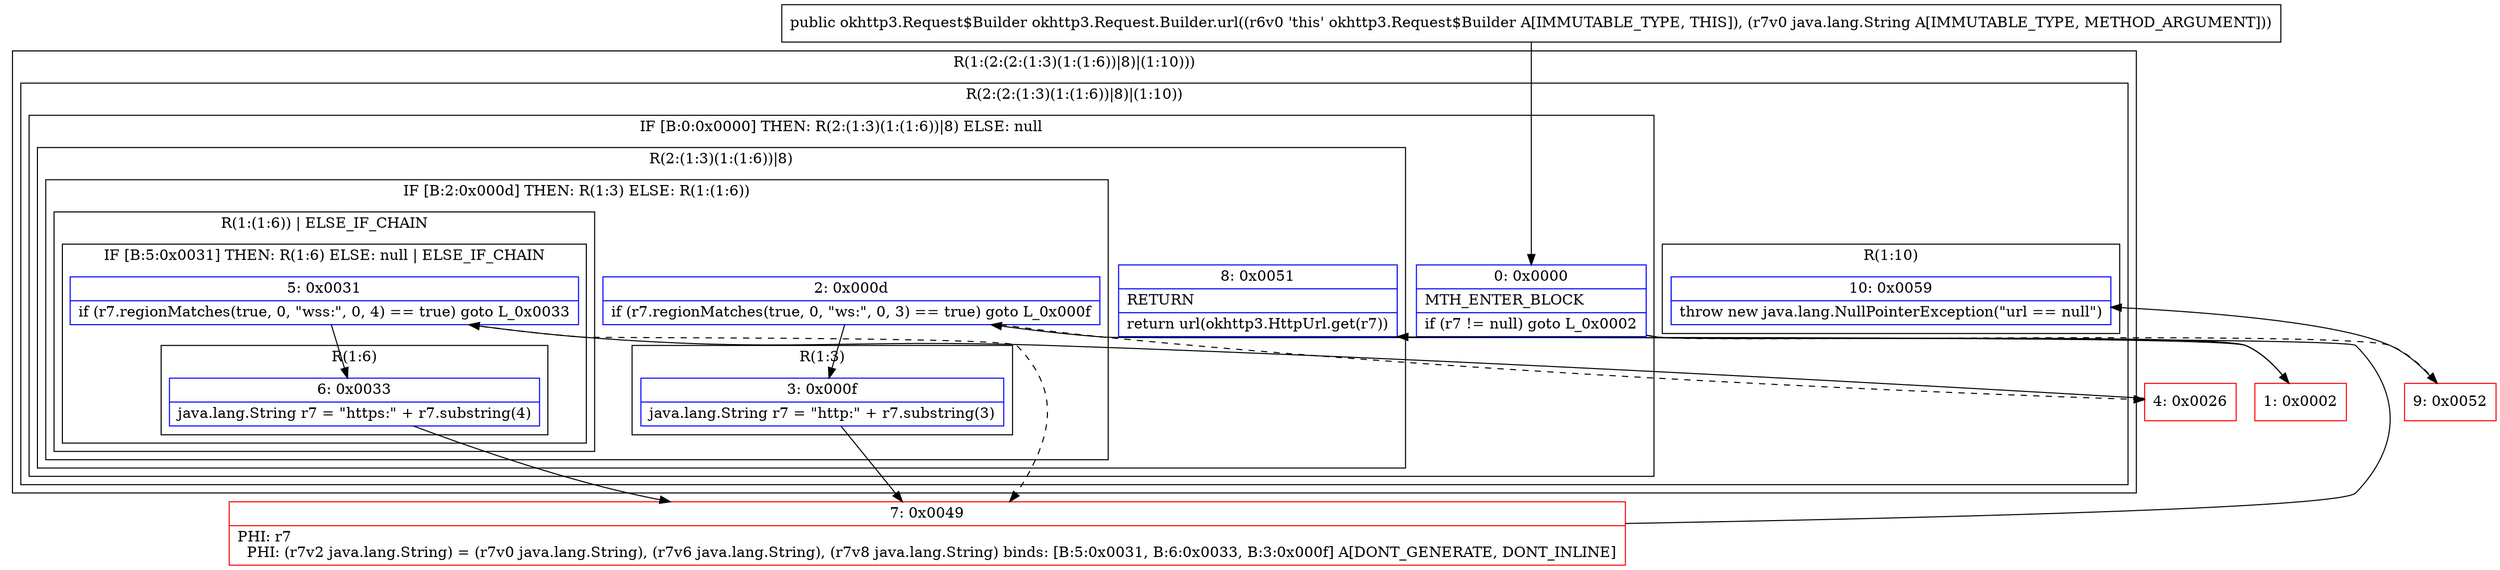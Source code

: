 digraph "CFG forokhttp3.Request.Builder.url(Ljava\/lang\/String;)Lokhttp3\/Request$Builder;" {
subgraph cluster_Region_173076261 {
label = "R(1:(2:(2:(1:3)(1:(1:6))|8)|(1:10)))";
node [shape=record,color=blue];
subgraph cluster_Region_543769921 {
label = "R(2:(2:(1:3)(1:(1:6))|8)|(1:10))";
node [shape=record,color=blue];
subgraph cluster_IfRegion_1510113773 {
label = "IF [B:0:0x0000] THEN: R(2:(1:3)(1:(1:6))|8) ELSE: null";
node [shape=record,color=blue];
Node_0 [shape=record,label="{0\:\ 0x0000|MTH_ENTER_BLOCK\l|if (r7 != null) goto L_0x0002\l}"];
subgraph cluster_Region_823072674 {
label = "R(2:(1:3)(1:(1:6))|8)";
node [shape=record,color=blue];
subgraph cluster_IfRegion_1017904993 {
label = "IF [B:2:0x000d] THEN: R(1:3) ELSE: R(1:(1:6))";
node [shape=record,color=blue];
Node_2 [shape=record,label="{2\:\ 0x000d|if (r7.regionMatches(true, 0, \"ws:\", 0, 3) == true) goto L_0x000f\l}"];
subgraph cluster_Region_1443030776 {
label = "R(1:3)";
node [shape=record,color=blue];
Node_3 [shape=record,label="{3\:\ 0x000f|java.lang.String r7 = \"http:\" + r7.substring(3)\l}"];
}
subgraph cluster_Region_415303740 {
label = "R(1:(1:6)) | ELSE_IF_CHAIN\l";
node [shape=record,color=blue];
subgraph cluster_IfRegion_1362800257 {
label = "IF [B:5:0x0031] THEN: R(1:6) ELSE: null | ELSE_IF_CHAIN\l";
node [shape=record,color=blue];
Node_5 [shape=record,label="{5\:\ 0x0031|if (r7.regionMatches(true, 0, \"wss:\", 0, 4) == true) goto L_0x0033\l}"];
subgraph cluster_Region_847844144 {
label = "R(1:6)";
node [shape=record,color=blue];
Node_6 [shape=record,label="{6\:\ 0x0033|java.lang.String r7 = \"https:\" + r7.substring(4)\l}"];
}
}
}
}
Node_8 [shape=record,label="{8\:\ 0x0051|RETURN\l|return url(okhttp3.HttpUrl.get(r7))\l}"];
}
}
subgraph cluster_Region_1945962175 {
label = "R(1:10)";
node [shape=record,color=blue];
Node_10 [shape=record,label="{10\:\ 0x0059|throw new java.lang.NullPointerException(\"url == null\")\l}"];
}
}
}
Node_1 [shape=record,color=red,label="{1\:\ 0x0002}"];
Node_4 [shape=record,color=red,label="{4\:\ 0x0026}"];
Node_7 [shape=record,color=red,label="{7\:\ 0x0049|PHI: r7 \l  PHI: (r7v2 java.lang.String) = (r7v0 java.lang.String), (r7v6 java.lang.String), (r7v8 java.lang.String) binds: [B:5:0x0031, B:6:0x0033, B:3:0x000f] A[DONT_GENERATE, DONT_INLINE]\l}"];
Node_9 [shape=record,color=red,label="{9\:\ 0x0052}"];
MethodNode[shape=record,label="{public okhttp3.Request$Builder okhttp3.Request.Builder.url((r6v0 'this' okhttp3.Request$Builder A[IMMUTABLE_TYPE, THIS]), (r7v0 java.lang.String A[IMMUTABLE_TYPE, METHOD_ARGUMENT])) }"];
MethodNode -> Node_0;
Node_0 -> Node_1;
Node_0 -> Node_9[style=dashed];
Node_2 -> Node_3;
Node_2 -> Node_4[style=dashed];
Node_3 -> Node_7;
Node_5 -> Node_6;
Node_5 -> Node_7[style=dashed];
Node_6 -> Node_7;
Node_1 -> Node_2;
Node_4 -> Node_5;
Node_7 -> Node_8;
Node_9 -> Node_10;
}


